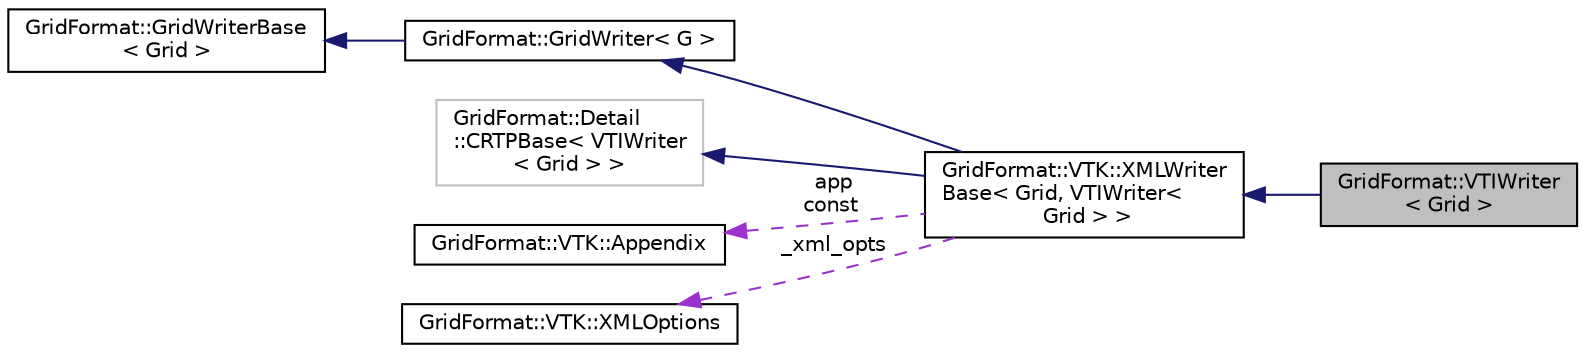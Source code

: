 digraph "GridFormat::VTIWriter&lt; Grid &gt;"
{
 // LATEX_PDF_SIZE
  edge [fontname="Helvetica",fontsize="10",labelfontname="Helvetica",labelfontsize="10"];
  node [fontname="Helvetica",fontsize="10",shape=record];
  rankdir="LR";
  Node1 [label="GridFormat::VTIWriter\l\< Grid \>",height=0.2,width=0.4,color="black", fillcolor="grey75", style="filled", fontcolor="black",tooltip="Writer for .vti file format."];
  Node2 -> Node1 [dir="back",color="midnightblue",fontsize="10",style="solid",fontname="Helvetica"];
  Node2 [label="GridFormat::VTK::XMLWriter\lBase\< Grid, VTIWriter\<\l Grid \> \>",height=0.2,width=0.4,color="black", fillcolor="white", style="filled",URL="$classGridFormat_1_1VTK_1_1XMLWriterBase.html",tooltip=" "];
  Node3 -> Node2 [dir="back",color="midnightblue",fontsize="10",style="solid",fontname="Helvetica"];
  Node3 [label="GridFormat::GridWriter\< G \>",height=0.2,width=0.4,color="black", fillcolor="white", style="filled",URL="$classGridFormat_1_1GridWriter.html",tooltip=" "];
  Node4 -> Node3 [dir="back",color="midnightblue",fontsize="10",style="solid",fontname="Helvetica"];
  Node4 [label="GridFormat::GridWriterBase\l\< Grid \>",height=0.2,width=0.4,color="black", fillcolor="white", style="filled",URL="$classGridFormat_1_1GridWriterBase.html",tooltip="Base class for all writer implementations."];
  Node5 -> Node2 [dir="back",color="midnightblue",fontsize="10",style="solid",fontname="Helvetica"];
  Node5 [label="GridFormat::Detail\l::CRTPBase\< VTIWriter\l\< Grid \> \>",height=0.2,width=0.4,color="grey75", fillcolor="white", style="filled",tooltip=" "];
  Node6 -> Node2 [dir="back",color="darkorchid3",fontsize="10",style="dashed",label=" app\nconst" ,fontname="Helvetica"];
  Node6 [label="GridFormat::VTK::Appendix",height=0.2,width=0.4,color="black", fillcolor="white", style="filled",URL="$classGridFormat_1_1VTK_1_1Appendix.html",tooltip="Stores vtk data arrays to be exported as vtk-xml appendix."];
  Node7 -> Node2 [dir="back",color="darkorchid3",fontsize="10",style="dashed",label=" _xml_opts" ,fontname="Helvetica"];
  Node7 [label="GridFormat::VTK::XMLOptions",height=0.2,width=0.4,color="black", fillcolor="white", style="filled",URL="$structGridFormat_1_1VTK_1_1XMLOptions.html",tooltip="Options for VTK-XML files for setting the desired encoding, data format and compression."];
}
